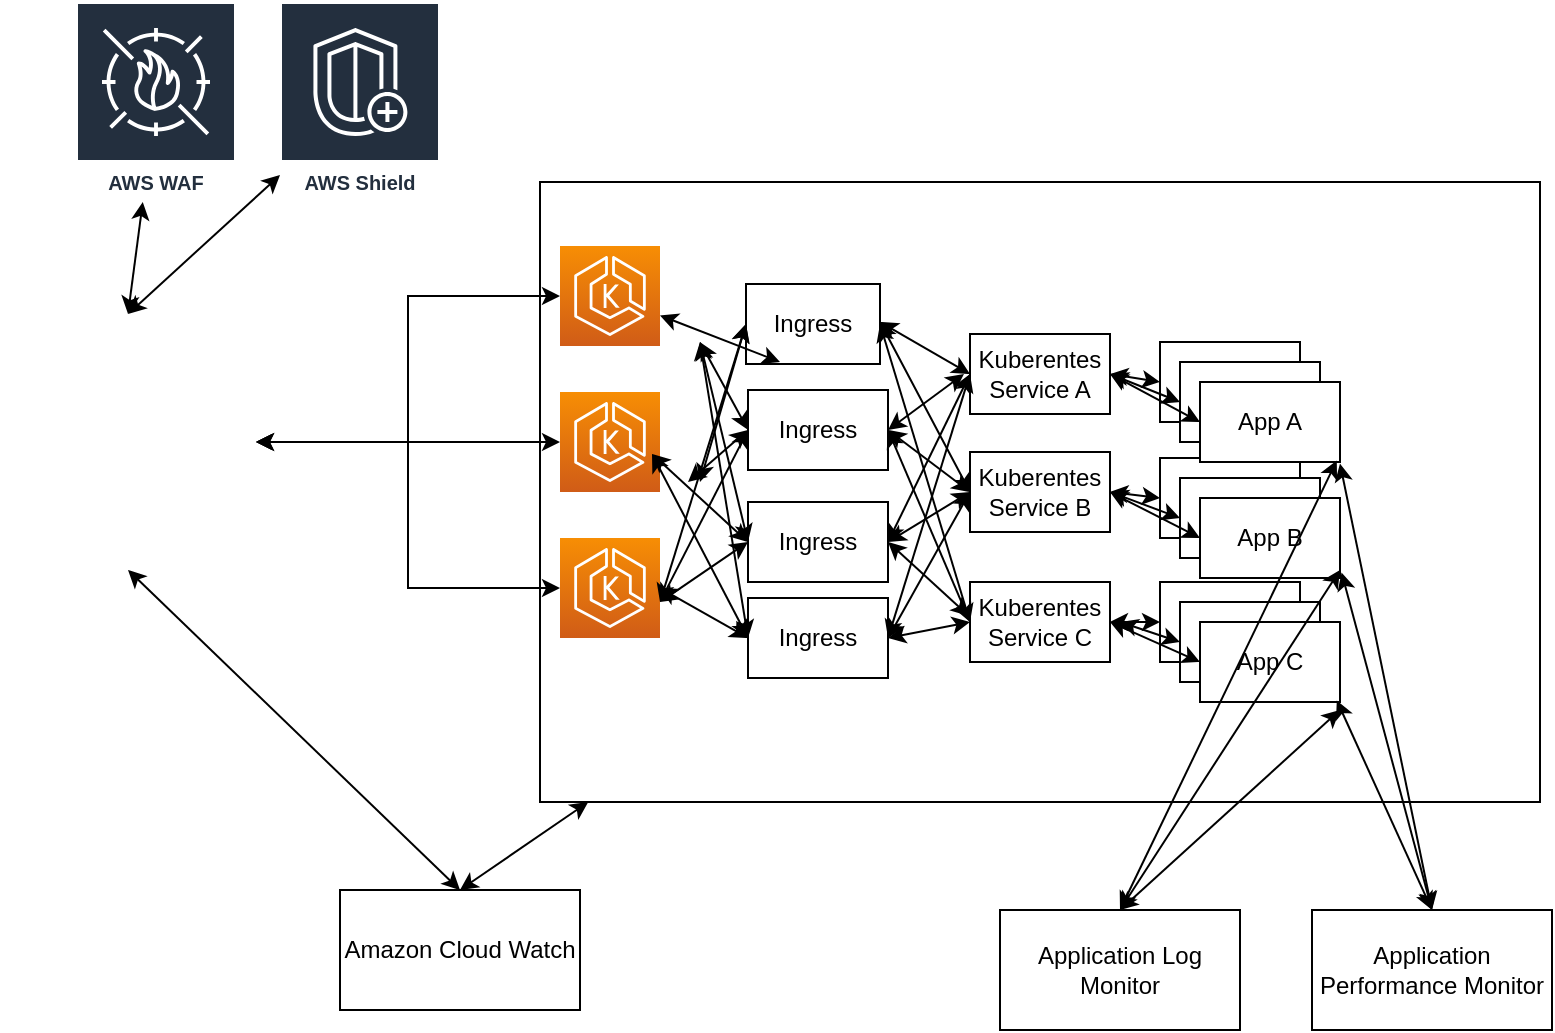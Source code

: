 <mxfile pages="1" version="11.2.8" type="github"><diagram id="NBPuzCypRXBQdF8foFL0" name="Page-1"><mxGraphModel dx="618" dy="370" grid="1" gridSize="10" guides="1" tooltips="1" connect="1" arrows="1" fold="1" page="1" pageScale="1" pageWidth="850" pageHeight="1100" math="0" shadow="0"><root><mxCell id="0"/><mxCell id="1" parent="0"/><mxCell id="xN7jr2UZnoJrKYOVDy-h-2" value="" style="rounded=0;whiteSpace=wrap;html=1;" parent="1" vertex="1"><mxGeometry x="310" y="126" width="500" height="310" as="geometry"/></mxCell><mxCell id="xN7jr2UZnoJrKYOVDy-h-16" style="edgeStyle=orthogonalEdgeStyle;rounded=0;orthogonalLoop=1;jettySize=auto;html=1;startArrow=classic;startFill=1;" parent="1" source="xN7jr2UZnoJrKYOVDy-h-3" target="xN7jr2UZnoJrKYOVDy-h-6" edge="1"><mxGeometry relative="1" as="geometry"><mxPoint x="300" y="246" as="sourcePoint"/></mxGeometry></mxCell><mxCell id="xN7jr2UZnoJrKYOVDy-h-17" style="edgeStyle=orthogonalEdgeStyle;rounded=0;orthogonalLoop=1;jettySize=auto;html=1;exitX=1;exitY=0.5;exitDx=0;exitDy=0;startArrow=open;startFill=0;" parent="1" source="xN7jr2UZnoJrKYOVDy-h-3" target="xN7jr2UZnoJrKYOVDy-h-7" edge="1"><mxGeometry relative="1" as="geometry"/></mxCell><mxCell id="xN7jr2UZnoJrKYOVDy-h-18" style="edgeStyle=orthogonalEdgeStyle;rounded=0;orthogonalLoop=1;jettySize=auto;html=1;exitX=1;exitY=0.5;exitDx=0;exitDy=0;startArrow=classic;startFill=1;" parent="1" source="xN7jr2UZnoJrKYOVDy-h-3" target="xN7jr2UZnoJrKYOVDy-h-8" edge="1"><mxGeometry relative="1" as="geometry"/></mxCell><mxCell id="xN7jr2UZnoJrKYOVDy-h-3" value="" style="shape=image;html=1;verticalAlign=top;verticalLabelPosition=bottom;labelBackgroundColor=#ffffff;imageAspect=0;aspect=fixed;image=https://cdn2.iconfinder.com/data/icons/amazon-aws-stencils/100/Compute__Networking_copy_Elastic_Load_Balancing-128.png" parent="1" vertex="1"><mxGeometry x="40" y="192" width="128" height="128" as="geometry"/></mxCell><mxCell id="xN7jr2UZnoJrKYOVDy-h-6" value="" style="outlineConnect=0;fontColor=#232F3E;gradientColor=#F78E04;gradientDirection=north;fillColor=#D05C17;strokeColor=#ffffff;dashed=0;verticalLabelPosition=bottom;verticalAlign=top;align=center;html=1;fontSize=12;fontStyle=0;aspect=fixed;shape=mxgraph.aws4.resourceIcon;resIcon=mxgraph.aws4.eks;" parent="1" vertex="1"><mxGeometry x="320" y="158" width="50" height="50" as="geometry"/></mxCell><mxCell id="xN7jr2UZnoJrKYOVDy-h-7" value="" style="outlineConnect=0;fontColor=#232F3E;gradientColor=#F78E04;gradientDirection=north;fillColor=#D05C17;strokeColor=#ffffff;dashed=0;verticalLabelPosition=bottom;verticalAlign=top;align=center;html=1;fontSize=12;fontStyle=0;aspect=fixed;shape=mxgraph.aws4.resourceIcon;resIcon=mxgraph.aws4.eks;" parent="1" vertex="1"><mxGeometry x="320" y="231" width="50" height="50" as="geometry"/></mxCell><mxCell id="xN7jr2UZnoJrKYOVDy-h-8" value="" style="outlineConnect=0;fontColor=#232F3E;gradientColor=#F78E04;gradientDirection=north;fillColor=#D05C17;strokeColor=#ffffff;dashed=0;verticalLabelPosition=bottom;verticalAlign=top;align=center;html=1;fontSize=12;fontStyle=0;aspect=fixed;shape=mxgraph.aws4.resourceIcon;resIcon=mxgraph.aws4.eks;" parent="1" vertex="1"><mxGeometry x="320" y="304" width="50" height="50" as="geometry"/></mxCell><mxCell id="xN7jr2UZnoJrKYOVDy-h-14" value="" style="shape=image;html=1;verticalAlign=top;verticalLabelPosition=bottom;labelBackgroundColor=#ffffff;imageAspect=0;aspect=fixed;image=https://cdn3.iconfinder.com/data/icons/travelling-icon-set/800/helm-128.png" parent="1" vertex="1"><mxGeometry x="756" y="212" width="28" height="28" as="geometry"/></mxCell><mxCell id="3CK0OYyiUr-c1g9YGXY9-4" value="AWS WAF" style="outlineConnect=0;fontColor=#232F3E;gradientColor=none;strokeColor=#ffffff;fillColor=#232F3E;dashed=0;verticalLabelPosition=middle;verticalAlign=bottom;align=center;html=1;whiteSpace=wrap;fontSize=10;fontStyle=1;spacing=3;shape=mxgraph.aws4.productIcon;prIcon=mxgraph.aws4.waf;" vertex="1" parent="1"><mxGeometry x="78" y="36" width="80" height="100" as="geometry"/></mxCell><mxCell id="3CK0OYyiUr-c1g9YGXY9-5" value="" style="endArrow=classic;startArrow=classic;html=1;exitX=0.5;exitY=0;exitDx=0;exitDy=0;" edge="1" parent="1" source="xN7jr2UZnoJrKYOVDy-h-3" target="3CK0OYyiUr-c1g9YGXY9-4"><mxGeometry width="50" height="50" relative="1" as="geometry"><mxPoint x="50" y="476" as="sourcePoint"/><mxPoint x="120" y="146" as="targetPoint"/></mxGeometry></mxCell><mxCell id="3CK0OYyiUr-c1g9YGXY9-6" value="AWS Shield" style="outlineConnect=0;fontColor=#232F3E;gradientColor=none;strokeColor=#ffffff;fillColor=#232F3E;dashed=0;verticalLabelPosition=middle;verticalAlign=bottom;align=center;html=1;whiteSpace=wrap;fontSize=10;fontStyle=1;spacing=3;shape=mxgraph.aws4.productIcon;prIcon=mxgraph.aws4.shield;" vertex="1" parent="1"><mxGeometry x="180" y="36" width="80" height="100" as="geometry"/></mxCell><mxCell id="3CK0OYyiUr-c1g9YGXY9-7" value="" style="endArrow=classic;startArrow=classic;html=1;entryX=0.5;entryY=0;entryDx=0;entryDy=0;" edge="1" parent="1" source="3CK0OYyiUr-c1g9YGXY9-6" target="xN7jr2UZnoJrKYOVDy-h-3"><mxGeometry width="50" height="50" relative="1" as="geometry"><mxPoint x="50" y="476" as="sourcePoint"/><mxPoint x="100" y="426" as="targetPoint"/></mxGeometry></mxCell><mxCell id="3CK0OYyiUr-c1g9YGXY9-12" value="" style="shape=image;html=1;verticalAlign=top;verticalLabelPosition=bottom;labelBackgroundColor=#ffffff;imageAspect=0;aspect=fixed;image=https://cdn3.iconfinder.com/data/icons/travelling-icon-set/800/helm-128.png;fontStyle=1" vertex="1" parent="1"><mxGeometry x="756" y="258" width="28" height="28" as="geometry"/></mxCell><mxCell id="3CK0OYyiUr-c1g9YGXY9-13" value="" style="shape=image;html=1;verticalAlign=top;verticalLabelPosition=bottom;labelBackgroundColor=#ffffff;imageAspect=0;aspect=fixed;image=https://cdn3.iconfinder.com/data/icons/travelling-icon-set/800/helm-128.png;fontStyle=1" vertex="1" parent="1"><mxGeometry x="756" y="308" width="28" height="28" as="geometry"/></mxCell><mxCell id="3CK0OYyiUr-c1g9YGXY9-15" value="" style="shape=image;html=1;verticalAlign=top;verticalLabelPosition=bottom;labelBackgroundColor=#ffffff;imageAspect=0;aspect=fixed;image=https://cdn3.iconfinder.com/data/icons/travelling-icon-set/800/helm-128.png;fontStyle=1" vertex="1" parent="1"><mxGeometry x="760" y="358" width="28" height="28" as="geometry"/></mxCell><mxCell id="3CK0OYyiUr-c1g9YGXY9-16" value="Ingress" style="rounded=0;whiteSpace=wrap;html=1;" vertex="1" parent="1"><mxGeometry x="413" y="177" width="67" height="40" as="geometry"/></mxCell><mxCell id="3CK0OYyiUr-c1g9YGXY9-17" value="Ingress" style="rounded=0;whiteSpace=wrap;html=1;" vertex="1" parent="1"><mxGeometry x="414" y="230" width="70" height="40" as="geometry"/></mxCell><mxCell id="3CK0OYyiUr-c1g9YGXY9-18" value="Ingress" style="rounded=0;whiteSpace=wrap;html=1;" vertex="1" parent="1"><mxGeometry x="414" y="286" width="70" height="40" as="geometry"/></mxCell><mxCell id="3CK0OYyiUr-c1g9YGXY9-19" value="Ingress" style="rounded=0;whiteSpace=wrap;html=1;" vertex="1" parent="1"><mxGeometry x="414" y="334" width="70" height="40" as="geometry"/></mxCell><mxCell id="3CK0OYyiUr-c1g9YGXY9-20" value="Kuberentes&lt;br&gt;Service A" style="rounded=0;whiteSpace=wrap;html=1;" vertex="1" parent="1"><mxGeometry x="525" y="202" width="70" height="40" as="geometry"/></mxCell><mxCell id="3CK0OYyiUr-c1g9YGXY9-23" value="Kuberentes&lt;br&gt;Service B" style="rounded=0;whiteSpace=wrap;html=1;" vertex="1" parent="1"><mxGeometry x="525" y="261" width="70" height="40" as="geometry"/></mxCell><mxCell id="3CK0OYyiUr-c1g9YGXY9-73" style="edgeStyle=orthogonalEdgeStyle;rounded=0;orthogonalLoop=1;jettySize=auto;html=1;entryX=0;entryY=0.5;entryDx=0;entryDy=0;startArrow=classic;startFill=1;" edge="1" parent="1" source="3CK0OYyiUr-c1g9YGXY9-24" target="3CK0OYyiUr-c1g9YGXY9-66"><mxGeometry relative="1" as="geometry"/></mxCell><mxCell id="3CK0OYyiUr-c1g9YGXY9-24" value="Kuberentes&lt;br&gt;Service C" style="rounded=0;whiteSpace=wrap;html=1;" vertex="1" parent="1"><mxGeometry x="525" y="326" width="70" height="40" as="geometry"/></mxCell><mxCell id="3CK0OYyiUr-c1g9YGXY9-32" value="" style="endArrow=classic;startArrow=classic;html=1;entryX=1;entryY=0.5;entryDx=0;entryDy=0;exitX=0;exitY=0.5;exitDx=0;exitDy=0;" edge="1" parent="1" source="3CK0OYyiUr-c1g9YGXY9-24" target="3CK0OYyiUr-c1g9YGXY9-16"><mxGeometry width="50" height="50" relative="1" as="geometry"><mxPoint x="50" y="506" as="sourcePoint"/><mxPoint x="100" y="456" as="targetPoint"/></mxGeometry></mxCell><mxCell id="3CK0OYyiUr-c1g9YGXY9-36" value="" style="endArrow=classic;startArrow=classic;html=1;entryX=0;entryY=0.5;entryDx=0;entryDy=0;" edge="1" parent="1" target="3CK0OYyiUr-c1g9YGXY9-19"><mxGeometry width="50" height="50" relative="1" as="geometry"><mxPoint x="370" y="329" as="sourcePoint"/><mxPoint x="280" y="456" as="targetPoint"/></mxGeometry></mxCell><mxCell id="3CK0OYyiUr-c1g9YGXY9-37" value="" style="endArrow=classic;startArrow=classic;html=1;exitX=0;exitY=0.5;exitDx=0;exitDy=0;" edge="1" parent="1" source="3CK0OYyiUr-c1g9YGXY9-18"><mxGeometry width="50" height="50" relative="1" as="geometry"><mxPoint x="380" y="348.058" as="sourcePoint"/><mxPoint x="370" y="336" as="targetPoint"/></mxGeometry></mxCell><mxCell id="3CK0OYyiUr-c1g9YGXY9-38" value="" style="endArrow=classic;startArrow=classic;html=1;exitX=0;exitY=0.5;exitDx=0;exitDy=0;" edge="1" parent="1" source="3CK0OYyiUr-c1g9YGXY9-17"><mxGeometry width="50" height="50" relative="1" as="geometry"><mxPoint x="424" y="316" as="sourcePoint"/><mxPoint x="370" y="336" as="targetPoint"/></mxGeometry></mxCell><mxCell id="3CK0OYyiUr-c1g9YGXY9-39" value="" style="endArrow=classic;startArrow=classic;html=1;exitX=0;exitY=0.5;exitDx=0;exitDy=0;" edge="1" parent="1" source="3CK0OYyiUr-c1g9YGXY9-16"><mxGeometry width="50" height="50" relative="1" as="geometry"><mxPoint x="424" y="260" as="sourcePoint"/><mxPoint x="370" y="336" as="targetPoint"/></mxGeometry></mxCell><mxCell id="3CK0OYyiUr-c1g9YGXY9-41" value="" style="endArrow=classic;startArrow=classic;html=1;entryX=0;entryY=0.5;entryDx=0;entryDy=0;exitX=0.92;exitY=0.62;exitDx=0;exitDy=0;exitPerimeter=0;" edge="1" parent="1" source="xN7jr2UZnoJrKYOVDy-h-7" target="3CK0OYyiUr-c1g9YGXY9-19"><mxGeometry width="50" height="50" relative="1" as="geometry"><mxPoint x="160" y="496" as="sourcePoint"/><mxPoint x="430" y="366" as="targetPoint"/></mxGeometry></mxCell><mxCell id="3CK0OYyiUr-c1g9YGXY9-42" value="" style="endArrow=classic;startArrow=classic;html=1;entryX=0;entryY=0.5;entryDx=0;entryDy=0;exitX=0.92;exitY=0.62;exitDx=0;exitDy=0;exitPerimeter=0;" edge="1" parent="1" source="xN7jr2UZnoJrKYOVDy-h-7" target="3CK0OYyiUr-c1g9YGXY9-18"><mxGeometry width="50" height="50" relative="1" as="geometry"><mxPoint x="390" y="286" as="sourcePoint"/><mxPoint x="438" y="378" as="targetPoint"/></mxGeometry></mxCell><mxCell id="3CK0OYyiUr-c1g9YGXY9-43" value="" style="endArrow=classic;startArrow=classic;html=1;entryX=0;entryY=0.5;entryDx=0;entryDy=0;" edge="1" parent="1" target="3CK0OYyiUr-c1g9YGXY9-17"><mxGeometry width="50" height="50" relative="1" as="geometry"><mxPoint x="384" y="276" as="sourcePoint"/><mxPoint x="438" y="330" as="targetPoint"/></mxGeometry></mxCell><mxCell id="3CK0OYyiUr-c1g9YGXY9-44" value="" style="endArrow=classic;startArrow=classic;html=1;entryX=0;entryY=0.5;entryDx=0;entryDy=0;" edge="1" parent="1" target="3CK0OYyiUr-c1g9YGXY9-16"><mxGeometry width="50" height="50" relative="1" as="geometry"><mxPoint x="390" y="276" as="sourcePoint"/><mxPoint x="438" y="274" as="targetPoint"/></mxGeometry></mxCell><mxCell id="3CK0OYyiUr-c1g9YGXY9-48" value="" style="endArrow=classic;startArrow=classic;html=1;" edge="1" parent="1" source="xN7jr2UZnoJrKYOVDy-h-6"><mxGeometry width="50" height="50" relative="1" as="geometry"><mxPoint x="160" y="466" as="sourcePoint"/><mxPoint x="430" y="216" as="targetPoint"/></mxGeometry></mxCell><mxCell id="3CK0OYyiUr-c1g9YGXY9-49" value="" style="endArrow=classic;startArrow=classic;html=1;entryX=0;entryY=0.5;entryDx=0;entryDy=0;" edge="1" parent="1" target="3CK0OYyiUr-c1g9YGXY9-17"><mxGeometry width="50" height="50" relative="1" as="geometry"><mxPoint x="390" y="206" as="sourcePoint"/><mxPoint x="440" y="226" as="targetPoint"/></mxGeometry></mxCell><mxCell id="3CK0OYyiUr-c1g9YGXY9-50" value="" style="endArrow=classic;startArrow=classic;html=1;entryX=0;entryY=0.5;entryDx=0;entryDy=0;" edge="1" parent="1" target="3CK0OYyiUr-c1g9YGXY9-18"><mxGeometry width="50" height="50" relative="1" as="geometry"><mxPoint x="390" y="206" as="sourcePoint"/><mxPoint x="438" y="274" as="targetPoint"/></mxGeometry></mxCell><mxCell id="3CK0OYyiUr-c1g9YGXY9-51" value="" style="endArrow=classic;startArrow=classic;html=1;entryX=0;entryY=0.5;entryDx=0;entryDy=0;" edge="1" parent="1" target="3CK0OYyiUr-c1g9YGXY9-19"><mxGeometry width="50" height="50" relative="1" as="geometry"><mxPoint x="390" y="206" as="sourcePoint"/><mxPoint x="438" y="330" as="targetPoint"/></mxGeometry></mxCell><mxCell id="3CK0OYyiUr-c1g9YGXY9-52" value="" style="endArrow=classic;startArrow=classic;html=1;exitX=0;exitY=0.5;exitDx=0;exitDy=0;" edge="1" parent="1" source="3CK0OYyiUr-c1g9YGXY9-23"><mxGeometry width="50" height="50" relative="1" as="geometry"><mxPoint x="549" y="370" as="sourcePoint"/><mxPoint x="480" y="196" as="targetPoint"/></mxGeometry></mxCell><mxCell id="3CK0OYyiUr-c1g9YGXY9-53" value="" style="endArrow=classic;startArrow=classic;html=1;exitX=0;exitY=0.5;exitDx=0;exitDy=0;" edge="1" parent="1" source="3CK0OYyiUr-c1g9YGXY9-20"><mxGeometry width="50" height="50" relative="1" as="geometry"><mxPoint x="535" y="291" as="sourcePoint"/><mxPoint x="480" y="196" as="targetPoint"/></mxGeometry></mxCell><mxCell id="3CK0OYyiUr-c1g9YGXY9-55" value="" style="endArrow=classic;startArrow=classic;html=1;exitX=-0.043;exitY=0.5;exitDx=0;exitDy=0;exitPerimeter=0;" edge="1" parent="1" source="3CK0OYyiUr-c1g9YGXY9-20"><mxGeometry width="50" height="50" relative="1" as="geometry"><mxPoint x="535" y="232" as="sourcePoint"/><mxPoint x="484" y="250" as="targetPoint"/></mxGeometry></mxCell><mxCell id="3CK0OYyiUr-c1g9YGXY9-56" value="" style="endArrow=classic;startArrow=classic;html=1;exitX=0;exitY=0.5;exitDx=0;exitDy=0;entryX=1;entryY=0.5;entryDx=0;entryDy=0;" edge="1" parent="1" source="3CK0OYyiUr-c1g9YGXY9-23" target="3CK0OYyiUr-c1g9YGXY9-17"><mxGeometry width="50" height="50" relative="1" as="geometry"><mxPoint x="531.99" y="232" as="sourcePoint"/><mxPoint x="494" y="260" as="targetPoint"/></mxGeometry></mxCell><mxCell id="3CK0OYyiUr-c1g9YGXY9-57" value="" style="endArrow=classic;startArrow=classic;html=1;exitX=0;exitY=0.5;exitDx=0;exitDy=0;entryX=1;entryY=0.5;entryDx=0;entryDy=0;" edge="1" parent="1" source="3CK0OYyiUr-c1g9YGXY9-24" target="3CK0OYyiUr-c1g9YGXY9-17"><mxGeometry width="50" height="50" relative="1" as="geometry"><mxPoint x="535" y="291" as="sourcePoint"/><mxPoint x="494" y="260" as="targetPoint"/></mxGeometry></mxCell><mxCell id="3CK0OYyiUr-c1g9YGXY9-58" value="" style="endArrow=classic;startArrow=classic;html=1;exitX=0;exitY=0.5;exitDx=0;exitDy=0;entryX=1;entryY=0.5;entryDx=0;entryDy=0;" edge="1" parent="1" source="3CK0OYyiUr-c1g9YGXY9-20" target="3CK0OYyiUr-c1g9YGXY9-18"><mxGeometry width="50" height="50" relative="1" as="geometry"><mxPoint x="535" y="356" as="sourcePoint"/><mxPoint x="494" y="260" as="targetPoint"/></mxGeometry></mxCell><mxCell id="3CK0OYyiUr-c1g9YGXY9-59" value="" style="endArrow=classic;startArrow=classic;html=1;exitX=0;exitY=0.5;exitDx=0;exitDy=0;entryX=1;entryY=0.5;entryDx=0;entryDy=0;" edge="1" parent="1" source="3CK0OYyiUr-c1g9YGXY9-23" target="3CK0OYyiUr-c1g9YGXY9-18"><mxGeometry width="50" height="50" relative="1" as="geometry"><mxPoint x="535" y="232" as="sourcePoint"/><mxPoint x="494" y="316" as="targetPoint"/></mxGeometry></mxCell><mxCell id="3CK0OYyiUr-c1g9YGXY9-60" value="" style="endArrow=classic;startArrow=classic;html=1;exitX=-0.007;exitY=0.425;exitDx=0;exitDy=0;entryX=1;entryY=0.5;entryDx=0;entryDy=0;exitPerimeter=0;" edge="1" parent="1" source="3CK0OYyiUr-c1g9YGXY9-24" target="3CK0OYyiUr-c1g9YGXY9-18"><mxGeometry width="50" height="50" relative="1" as="geometry"><mxPoint x="545" y="242" as="sourcePoint"/><mxPoint x="494" y="316" as="targetPoint"/></mxGeometry></mxCell><mxCell id="3CK0OYyiUr-c1g9YGXY9-61" value="" style="endArrow=classic;startArrow=classic;html=1;exitX=0;exitY=0.5;exitDx=0;exitDy=0;entryX=1;entryY=0.5;entryDx=0;entryDy=0;" edge="1" parent="1" source="3CK0OYyiUr-c1g9YGXY9-20" target="3CK0OYyiUr-c1g9YGXY9-19"><mxGeometry width="50" height="50" relative="1" as="geometry"><mxPoint x="534.51" y="353" as="sourcePoint"/><mxPoint x="494" y="316" as="targetPoint"/></mxGeometry></mxCell><mxCell id="3CK0OYyiUr-c1g9YGXY9-62" value="" style="endArrow=classic;startArrow=classic;html=1;exitX=0;exitY=0.5;exitDx=0;exitDy=0;entryX=1;entryY=0.5;entryDx=0;entryDy=0;" edge="1" parent="1" source="3CK0OYyiUr-c1g9YGXY9-23" target="3CK0OYyiUr-c1g9YGXY9-19"><mxGeometry width="50" height="50" relative="1" as="geometry"><mxPoint x="535" y="232" as="sourcePoint"/><mxPoint x="494" y="364" as="targetPoint"/></mxGeometry></mxCell><mxCell id="3CK0OYyiUr-c1g9YGXY9-63" value="" style="endArrow=classic;startArrow=classic;html=1;exitX=0;exitY=0.5;exitDx=0;exitDy=0;entryX=1;entryY=0.5;entryDx=0;entryDy=0;" edge="1" parent="1" source="3CK0OYyiUr-c1g9YGXY9-24" target="3CK0OYyiUr-c1g9YGXY9-19"><mxGeometry width="50" height="50" relative="1" as="geometry"><mxPoint x="535" y="291" as="sourcePoint"/><mxPoint x="494" y="364" as="targetPoint"/></mxGeometry></mxCell><mxCell id="3CK0OYyiUr-c1g9YGXY9-64" value="App A" style="rounded=0;whiteSpace=wrap;html=1;" vertex="1" parent="1"><mxGeometry x="620" y="206" width="70" height="40" as="geometry"/></mxCell><mxCell id="3CK0OYyiUr-c1g9YGXY9-65" value="App B" style="rounded=0;whiteSpace=wrap;html=1;" vertex="1" parent="1"><mxGeometry x="620" y="264" width="70" height="40" as="geometry"/></mxCell><mxCell id="3CK0OYyiUr-c1g9YGXY9-66" value="App C" style="rounded=0;whiteSpace=wrap;html=1;" vertex="1" parent="1"><mxGeometry x="620" y="326" width="70" height="40" as="geometry"/></mxCell><mxCell id="3CK0OYyiUr-c1g9YGXY9-67" value="App A" style="rounded=0;whiteSpace=wrap;html=1;" vertex="1" parent="1"><mxGeometry x="630" y="216" width="70" height="40" as="geometry"/></mxCell><mxCell id="3CK0OYyiUr-c1g9YGXY9-68" value="App A" style="rounded=0;whiteSpace=wrap;html=1;" vertex="1" parent="1"><mxGeometry x="640" y="226" width="70" height="40" as="geometry"/></mxCell><mxCell id="3CK0OYyiUr-c1g9YGXY9-69" value="App B" style="rounded=0;whiteSpace=wrap;html=1;" vertex="1" parent="1"><mxGeometry x="630" y="274" width="70" height="40" as="geometry"/></mxCell><mxCell id="3CK0OYyiUr-c1g9YGXY9-70" value="App B" style="rounded=0;whiteSpace=wrap;html=1;" vertex="1" parent="1"><mxGeometry x="640" y="284" width="70" height="40" as="geometry"/></mxCell><mxCell id="3CK0OYyiUr-c1g9YGXY9-71" value="App C" style="rounded=0;whiteSpace=wrap;html=1;" vertex="1" parent="1"><mxGeometry x="630" y="336" width="70" height="40" as="geometry"/></mxCell><mxCell id="3CK0OYyiUr-c1g9YGXY9-72" value="App C" style="rounded=0;whiteSpace=wrap;html=1;" vertex="1" parent="1"><mxGeometry x="640" y="346" width="70" height="40" as="geometry"/></mxCell><mxCell id="3CK0OYyiUr-c1g9YGXY9-75" value="" style="endArrow=classic;startArrow=classic;html=1;entryX=0;entryY=0.5;entryDx=0;entryDy=0;exitX=1;exitY=0.5;exitDx=0;exitDy=0;" edge="1" parent="1" source="3CK0OYyiUr-c1g9YGXY9-24" target="3CK0OYyiUr-c1g9YGXY9-72"><mxGeometry width="50" height="50" relative="1" as="geometry"><mxPoint x="360" y="506" as="sourcePoint"/><mxPoint x="410" y="456" as="targetPoint"/></mxGeometry></mxCell><mxCell id="3CK0OYyiUr-c1g9YGXY9-76" value="" style="endArrow=classic;startArrow=classic;html=1;entryX=0;entryY=0.5;entryDx=0;entryDy=0;" edge="1" parent="1" target="3CK0OYyiUr-c1g9YGXY9-71"><mxGeometry width="50" height="50" relative="1" as="geometry"><mxPoint x="600" y="346" as="sourcePoint"/><mxPoint x="650" y="376" as="targetPoint"/></mxGeometry></mxCell><mxCell id="3CK0OYyiUr-c1g9YGXY9-81" value="" style="endArrow=classic;startArrow=classic;html=1;entryX=1;entryY=0.5;entryDx=0;entryDy=0;exitX=0;exitY=0.5;exitDx=0;exitDy=0;" edge="1" parent="1" source="3CK0OYyiUr-c1g9YGXY9-70" target="3CK0OYyiUr-c1g9YGXY9-23"><mxGeometry width="50" height="50" relative="1" as="geometry"><mxPoint x="605" y="356" as="sourcePoint"/><mxPoint x="650" y="376" as="targetPoint"/></mxGeometry></mxCell><mxCell id="3CK0OYyiUr-c1g9YGXY9-82" value="" style="endArrow=classic;startArrow=classic;html=1;entryX=1;entryY=0.5;entryDx=0;entryDy=0;exitX=0;exitY=0.5;exitDx=0;exitDy=0;" edge="1" parent="1" source="3CK0OYyiUr-c1g9YGXY9-69" target="3CK0OYyiUr-c1g9YGXY9-23"><mxGeometry width="50" height="50" relative="1" as="geometry"><mxPoint x="650" y="314" as="sourcePoint"/><mxPoint x="605" y="291" as="targetPoint"/></mxGeometry></mxCell><mxCell id="3CK0OYyiUr-c1g9YGXY9-83" value="" style="endArrow=classic;startArrow=classic;html=1;exitX=0;exitY=0.5;exitDx=0;exitDy=0;entryX=1;entryY=0.5;entryDx=0;entryDy=0;" edge="1" parent="1" source="3CK0OYyiUr-c1g9YGXY9-65" target="3CK0OYyiUr-c1g9YGXY9-23"><mxGeometry width="50" height="50" relative="1" as="geometry"><mxPoint x="640" y="304" as="sourcePoint"/><mxPoint x="600" y="284" as="targetPoint"/></mxGeometry></mxCell><mxCell id="3CK0OYyiUr-c1g9YGXY9-84" value="" style="endArrow=classic;startArrow=classic;html=1;entryX=1;entryY=0.5;entryDx=0;entryDy=0;exitX=0;exitY=0.5;exitDx=0;exitDy=0;" edge="1" parent="1" source="3CK0OYyiUr-c1g9YGXY9-64" target="3CK0OYyiUr-c1g9YGXY9-20"><mxGeometry width="50" height="50" relative="1" as="geometry"><mxPoint x="640" y="304" as="sourcePoint"/><mxPoint x="605" y="291" as="targetPoint"/></mxGeometry></mxCell><mxCell id="3CK0OYyiUr-c1g9YGXY9-86" value="" style="endArrow=classic;startArrow=classic;html=1;entryX=1;entryY=0.5;entryDx=0;entryDy=0;exitX=0;exitY=0.5;exitDx=0;exitDy=0;" edge="1" parent="1" target="3CK0OYyiUr-c1g9YGXY9-20"><mxGeometry width="50" height="50" relative="1" as="geometry"><mxPoint x="630" y="236" as="sourcePoint"/><mxPoint x="605" y="232" as="targetPoint"/></mxGeometry></mxCell><mxCell id="3CK0OYyiUr-c1g9YGXY9-87" value="" style="endArrow=classic;startArrow=classic;html=1;entryX=1;entryY=0.5;entryDx=0;entryDy=0;exitX=0;exitY=0.5;exitDx=0;exitDy=0;" edge="1" parent="1" target="3CK0OYyiUr-c1g9YGXY9-20"><mxGeometry width="50" height="50" relative="1" as="geometry"><mxPoint x="640" y="246" as="sourcePoint"/><mxPoint x="605" y="232" as="targetPoint"/></mxGeometry></mxCell><mxCell id="3CK0OYyiUr-c1g9YGXY9-93" value="Amazon Cloud Watch" style="rounded=0;whiteSpace=wrap;html=1;" vertex="1" parent="1"><mxGeometry x="210" y="480" width="120" height="60" as="geometry"/></mxCell><mxCell id="3CK0OYyiUr-c1g9YGXY9-94" value="" style="endArrow=classic;startArrow=classic;html=1;entryX=0.5;entryY=0;entryDx=0;entryDy=0;exitX=0.5;exitY=1;exitDx=0;exitDy=0;" edge="1" parent="1" source="xN7jr2UZnoJrKYOVDy-h-3" target="3CK0OYyiUr-c1g9YGXY9-93"><mxGeometry width="50" height="50" relative="1" as="geometry"><mxPoint x="90" y="470" as="sourcePoint"/><mxPoint x="140" y="420" as="targetPoint"/></mxGeometry></mxCell><mxCell id="3CK0OYyiUr-c1g9YGXY9-95" value="" style="endArrow=classic;startArrow=classic;html=1;" edge="1" parent="1" source="xN7jr2UZnoJrKYOVDy-h-2"><mxGeometry width="50" height="50" relative="1" as="geometry"><mxPoint x="114" y="330" as="sourcePoint"/><mxPoint x="270" y="480" as="targetPoint"/></mxGeometry></mxCell><mxCell id="3CK0OYyiUr-c1g9YGXY9-96" value="Application Performance Monitor" style="rounded=0;whiteSpace=wrap;html=1;" vertex="1" parent="1"><mxGeometry x="696" y="490" width="120" height="60" as="geometry"/></mxCell><mxCell id="3CK0OYyiUr-c1g9YGXY9-97" value="" style="endArrow=classic;startArrow=classic;html=1;entryX=0.5;entryY=0;entryDx=0;entryDy=0;exitX=0.977;exitY=0.98;exitDx=0;exitDy=0;exitPerimeter=0;" edge="1" parent="1" source="3CK0OYyiUr-c1g9YGXY9-72" target="3CK0OYyiUr-c1g9YGXY9-96"><mxGeometry width="50" height="50" relative="1" as="geometry"><mxPoint x="120" y="610" as="sourcePoint"/><mxPoint x="170" y="560" as="targetPoint"/></mxGeometry></mxCell><mxCell id="3CK0OYyiUr-c1g9YGXY9-102" value="" style="endArrow=classic;startArrow=classic;html=1;entryX=0.5;entryY=0;entryDx=0;entryDy=0;exitX=1;exitY=1.02;exitDx=0;exitDy=0;exitPerimeter=0;" edge="1" parent="1" source="3CK0OYyiUr-c1g9YGXY9-68" target="3CK0OYyiUr-c1g9YGXY9-96"><mxGeometry width="50" height="50" relative="1" as="geometry"><mxPoint x="641.19" y="266" as="sourcePoint"/><mxPoint x="530" y="490" as="targetPoint"/></mxGeometry></mxCell><mxCell id="3CK0OYyiUr-c1g9YGXY9-103" value="" style="endArrow=classic;startArrow=classic;html=1;entryX=0.5;entryY=0;entryDx=0;entryDy=0;exitX=1.011;exitY=0.93;exitDx=0;exitDy=0;exitPerimeter=0;" edge="1" parent="1" source="3CK0OYyiUr-c1g9YGXY9-70" target="3CK0OYyiUr-c1g9YGXY9-96"><mxGeometry width="50" height="50" relative="1" as="geometry"><mxPoint x="651.19" y="276" as="sourcePoint"/><mxPoint x="530" y="490" as="targetPoint"/></mxGeometry></mxCell><mxCell id="3CK0OYyiUr-c1g9YGXY9-106" value="Application Log Monitor" style="rounded=0;whiteSpace=wrap;html=1;" vertex="1" parent="1"><mxGeometry x="540" y="490" width="120" height="60" as="geometry"/></mxCell><mxCell id="3CK0OYyiUr-c1g9YGXY9-107" value="" style="endArrow=classic;startArrow=classic;html=1;entryX=0.5;entryY=0;entryDx=0;entryDy=0;" edge="1" parent="1" target="3CK0OYyiUr-c1g9YGXY9-106"><mxGeometry width="50" height="50" relative="1" as="geometry"><mxPoint x="710" y="390" as="sourcePoint"/><mxPoint x="766" y="500" as="targetPoint"/></mxGeometry></mxCell><mxCell id="3CK0OYyiUr-c1g9YGXY9-108" value="" style="endArrow=classic;startArrow=classic;html=1;entryX=0.5;entryY=0;entryDx=0;entryDy=0;" edge="1" parent="1" target="3CK0OYyiUr-c1g9YGXY9-106"><mxGeometry width="50" height="50" relative="1" as="geometry"><mxPoint x="710" y="320" as="sourcePoint"/><mxPoint x="766" y="500" as="targetPoint"/></mxGeometry></mxCell><mxCell id="3CK0OYyiUr-c1g9YGXY9-109" value="" style="endArrow=classic;startArrow=classic;html=1;entryX=0.5;entryY=0;entryDx=0;entryDy=0;exitX=0.977;exitY=0.98;exitDx=0;exitDy=0;exitPerimeter=0;" edge="1" parent="1" source="3CK0OYyiUr-c1g9YGXY9-68" target="3CK0OYyiUr-c1g9YGXY9-106"><mxGeometry width="50" height="50" relative="1" as="geometry"><mxPoint x="720" y="330" as="sourcePoint"/><mxPoint x="610" y="500" as="targetPoint"/></mxGeometry></mxCell></root></mxGraphModel></diagram></mxfile>
